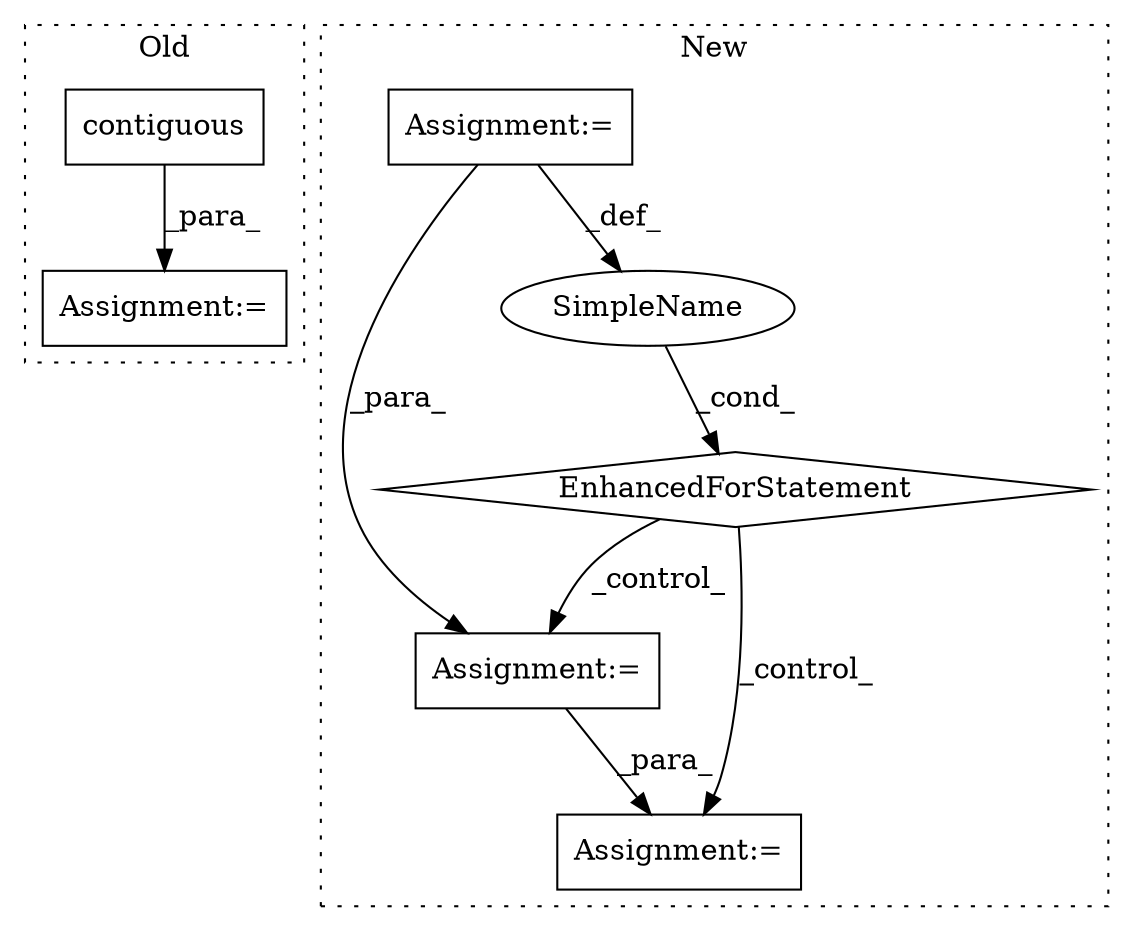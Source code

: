digraph G {
subgraph cluster0 {
1 [label="contiguous" a="32" s="3783" l="12" shape="box"];
6 [label="Assignment:=" a="7" s="3691" l="1" shape="box"];
label = "Old";
style="dotted";
}
subgraph cluster1 {
2 [label="EnhancedForStatement" a="70" s="6398,6481" l="53,2" shape="diamond"];
3 [label="Assignment:=" a="7" s="6658" l="1" shape="box"];
4 [label="SimpleName" a="42" s="6455" l="1" shape="ellipse"];
5 [label="Assignment:=" a="7" s="6398,6481" l="53,2" shape="box"];
7 [label="Assignment:=" a="7" s="6785" l="1" shape="box"];
label = "New";
style="dotted";
}
1 -> 6 [label="_para_"];
2 -> 3 [label="_control_"];
2 -> 7 [label="_control_"];
3 -> 7 [label="_para_"];
4 -> 2 [label="_cond_"];
5 -> 3 [label="_para_"];
5 -> 4 [label="_def_"];
}